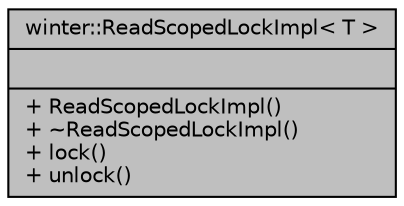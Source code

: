 digraph "winter::ReadScopedLockImpl&lt; T &gt;"
{
 // LATEX_PDF_SIZE
  edge [fontname="Helvetica",fontsize="10",labelfontname="Helvetica",labelfontsize="10"];
  node [fontname="Helvetica",fontsize="10",shape=record];
  Node1 [label="{winter::ReadScopedLockImpl\< T \>\n||+ ReadScopedLockImpl()\l+ ~ReadScopedLockImpl()\l+ lock()\l+ unlock()\l}",height=0.2,width=0.4,color="black", fillcolor="grey75", style="filled", fontcolor="black",tooltip="局部读锁模板实现"];
}
